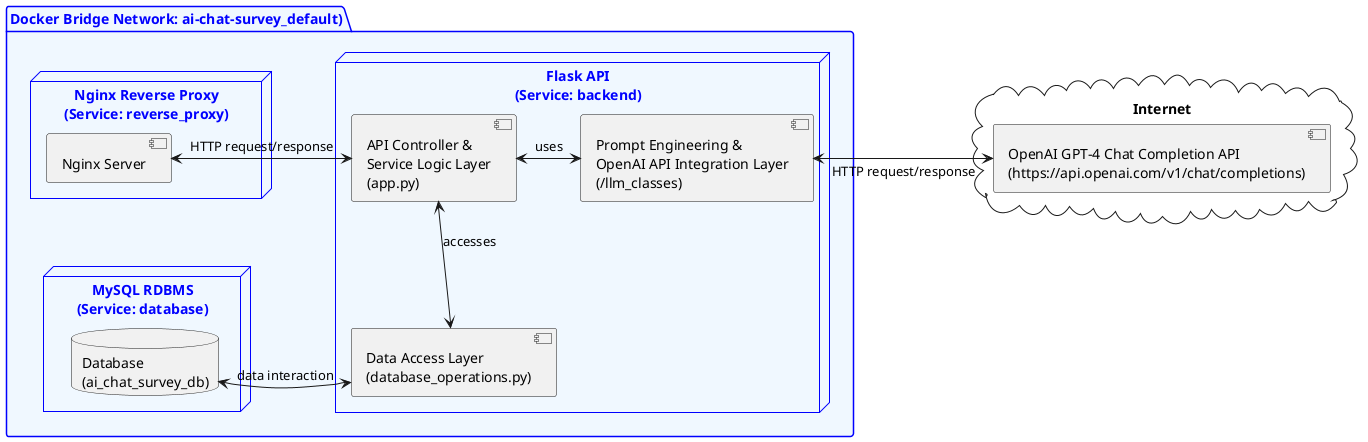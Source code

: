 @startuml backend-architecture

package "Docker Bridge Network: ai-chat-survey_default)" #aliceblue;line:blue;text:blue {
    node "Flask API\n(Service: backend)" as backend #aliceblue;line:blue;text:blue {
        [Prompt Engineering &\nOpenAI API Integration Layer\n(/llm_classes)] as OA
        [API Controller &\nService Logic Layer\n(app.py)] as API
        [Data Access Layer\n(database_operations.py)] as DAL
    }

    node "Nginx Reverse Proxy\n(Service: reverse_proxy)" as reverse_proxy #aliceblue;line:blue;text:blue {
        [Nginx Server] as nginx
    }

    node "MySQL RDBMS\n(Service: database)" as database #aliceblue;line:blue;text:blue {
        database "Database\n(ai_chat_survey_db)" as DB
    }
    
    nginx <-right-> API : HTTP request/response
    API <-down-> DAL : accesses
    DAL <-right-> DB : data interaction
    OA <-left-> API : uses
}

cloud "Internet" {
    [OpenAI GPT-4 Chat Completion API\n(https://api.openai.com/v1/chat/completions)]  as chat_api
} 

OA <-right-> chat_api: HTTP request/response

@enduml
